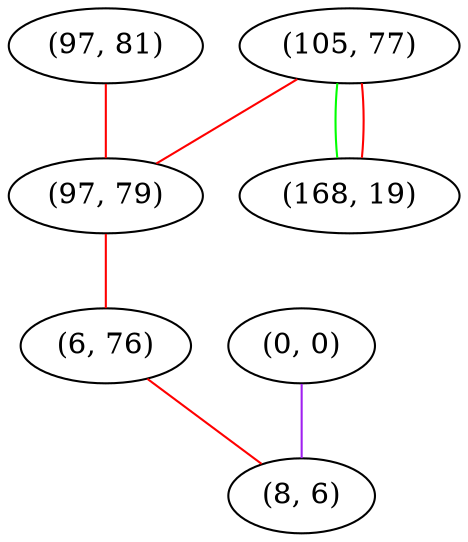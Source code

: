 graph "" {
"(105, 77)";
"(0, 0)";
"(97, 81)";
"(97, 79)";
"(168, 19)";
"(6, 76)";
"(8, 6)";
"(105, 77)" -- "(168, 19)"  [color=green, key=0, weight=2];
"(105, 77)" -- "(168, 19)"  [color=red, key=1, weight=1];
"(105, 77)" -- "(97, 79)"  [color=red, key=0, weight=1];
"(0, 0)" -- "(8, 6)"  [color=purple, key=0, weight=4];
"(97, 81)" -- "(97, 79)"  [color=red, key=0, weight=1];
"(97, 79)" -- "(6, 76)"  [color=red, key=0, weight=1];
"(6, 76)" -- "(8, 6)"  [color=red, key=0, weight=1];
}
